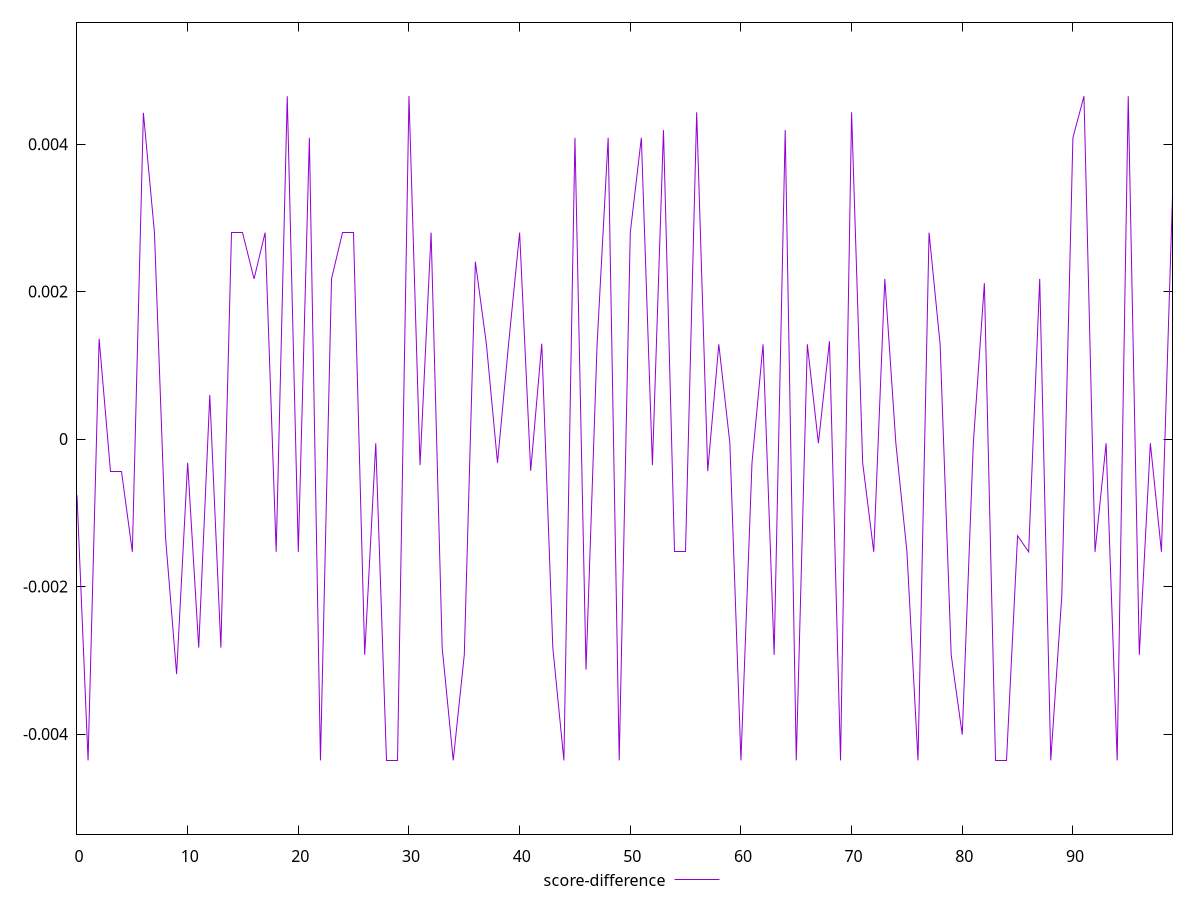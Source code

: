 reset

$scoreDifference <<EOF
0 -0.0007606847241941606
1 -0.004357845905356594
2 0.001359631556059504
3 -0.0004345882704019366
4 -0.00043458827041120696
5 -0.001529348572229583
6 0.004424734186394386
7 0.002799856007232482
8 -0.0013331823955295974
9 -0.0031873605519907033
10 -0.0003208536464964773
11 -0.0028283622283925003
12 0.0005989014916798485
13 -0.0028283622283925003
14 0.002799856007227486
15 0.002799856007232482
16 0.0021727275033231463
17 0.002799856007232482
18 -0.001529348572224254
19 0.004650187464433186
20 -0.001529348572224254
21 0.0040861337831691324
22 -0.004357845905356594
23 0.002172727503318428
24 0.002799856007227486
25 0.002799856007227486
26 -0.002926018426931243
27 -0.00005621242606845822
28 -0.00435784590535121
29 -0.004357845905361424
30 0.004652396920300228
31 -0.00035389445982053624
32 0.002799856007232482
33 -0.0028283622283925003
34 -0.004357845905356594
35 -0.002926018426931243
36 0.0024052228614489524
37 0.0012853199240778213
38 -0.00032085364649220294
39 0.0012853199240827617
40 0.002799856007227486
41 -0.0004299298111594685
42 0.0012933000993113897
43 -0.0028283622283925003
44 -0.00435784590535121
45 0.0040861337831741285
46 -0.0031269305563748073
47 0.0012853199240778213
48 0.0040861337831691324
49 -0.004357845905356594
50 0.002799856007232482
51 0.004086133783163859
52 -0.0003538944598257543
53 0.004190473197448086
54 -0.001529348572224254
55 -0.001529348572224254
56 0.004432318653087408
57 -0.0004345882704064885
58 0.0012853199240725477
59 -0.00005621242607356525
60 -0.004357845905356594
61 -0.0003208536464964773
62 0.0012853199240778213
63 -0.002926018426931243
64 0.004190473197453526
65 -0.004357845905356594
66 0.0012853199240778213
67 -0.00005621242606845822
68 0.0013281378297874125
69 -0.004357845905361424
70 0.004432318653091627
71 -0.00032085364650125126
72 -0.001529348572224254
73 0.0021727275033140425
74 -0.00005621242606845822
75 -0.001529348572219369
76 -0.00435784590535121
77 0.0027998560072377554
78 0.0012853199240778213
79 -0.0029260184269260803
80 -0.004008499025748957
81 -0.00005621242606845822
82 0.002114782577736174
83 -0.004357845905356594
84 -0.00435784590535121
85 -0.001311658610755384
86 -0.001529348572224254
87 0.0021727275033231463
88 -0.004357845905356594
89 -0.0021183651488309585
90 0.0040861337831691324
91 0.0046501874644287455
92 -0.001529348572224254
93 -0.00005621242606845822
94 -0.004357845905356594
95 0.004650187464433186
96 -0.002926018426931243
97 -0.00005621242607356525
98 -0.001529348572229583
99 0.003302193219620997
EOF

set key outside below
set xrange [0:99]
set yrange [-0.005357845905361424:0.005652396920300228]
set trange [-0.005357845905361424:0.005652396920300228]
set terminal svg size 640, 500 enhanced background rgb 'white'
set output "report_00008_2021-01-22T20:58:29.167/max-potential-fid/samples/pages+cached+nointeractive/score-difference/values.svg"

plot $scoreDifference title "score-difference" with line

reset
